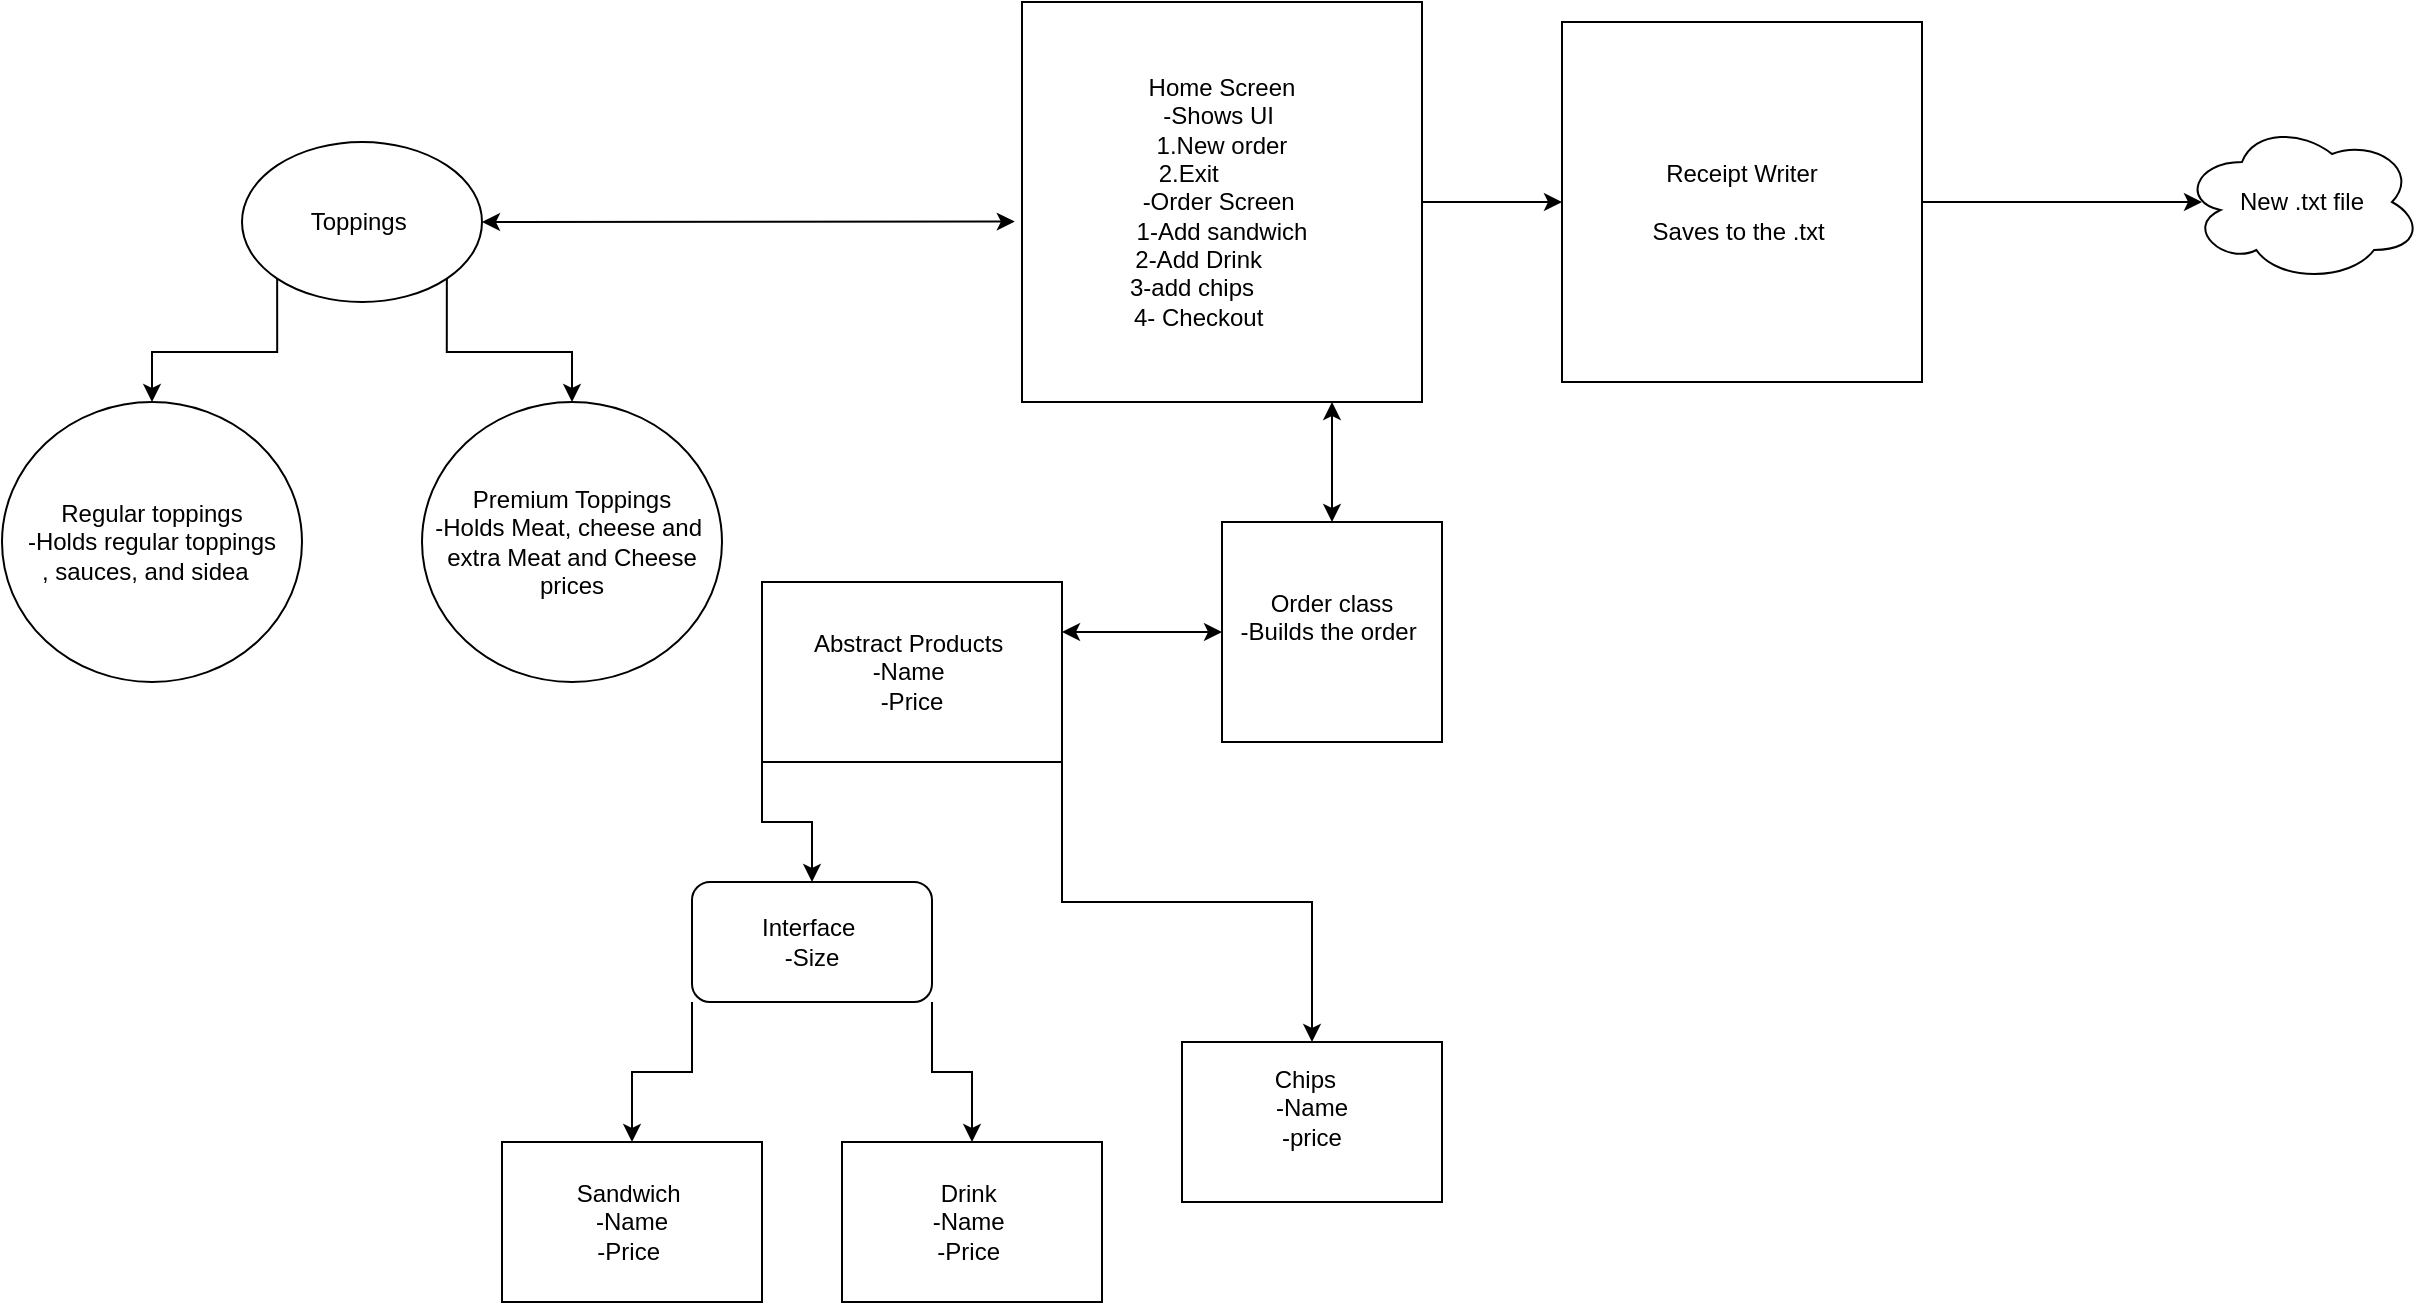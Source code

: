 <mxfile version="24.4.8" type="github">
  <diagram name="Page-1" id="N0bXBx3RlmEXDFfYEyNw">
    <mxGraphModel dx="2820" dy="1126" grid="1" gridSize="10" guides="1" tooltips="1" connect="1" arrows="1" fold="1" page="1" pageScale="1" pageWidth="850" pageHeight="1100" math="0" shadow="0">
      <root>
        <mxCell id="0" />
        <mxCell id="1" parent="0" />
        <mxCell id="gsM55SC9kWJRWx1CDYMP-1" value="Home Screen&lt;div&gt;-Shows UI&amp;nbsp;&lt;/div&gt;&lt;div&gt;1.New order&lt;/div&gt;&lt;div&gt;2.Exit&amp;nbsp; &amp;nbsp; &amp;nbsp; &amp;nbsp; &amp;nbsp;&amp;nbsp;&lt;/div&gt;&lt;div&gt;-Order Screen&amp;nbsp;&lt;/div&gt;&lt;div&gt;1-Add sandwich&lt;/div&gt;&lt;div&gt;2-Add Drink&amp;nbsp; &amp;nbsp; &amp;nbsp; &amp;nbsp;&lt;/div&gt;&lt;div&gt;3-add chips&amp;nbsp; &amp;nbsp; &amp;nbsp; &amp;nbsp; &amp;nbsp;&lt;/div&gt;&lt;div&gt;4- Checkout&amp;nbsp; &amp;nbsp; &amp;nbsp; &amp;nbsp;&lt;/div&gt;" style="whiteSpace=wrap;html=1;aspect=fixed;" vertex="1" parent="1">
          <mxGeometry x="-340" y="90" width="200" height="200" as="geometry" />
        </mxCell>
        <mxCell id="gsM55SC9kWJRWx1CDYMP-2" value="New .txt file" style="ellipse;shape=cloud;whiteSpace=wrap;html=1;" vertex="1" parent="1">
          <mxGeometry x="240" y="150" width="120" height="80" as="geometry" />
        </mxCell>
        <mxCell id="gsM55SC9kWJRWx1CDYMP-3" value="Abstract Products&amp;nbsp;&lt;div&gt;-Name&amp;nbsp;&lt;/div&gt;&lt;div&gt;-Price&lt;/div&gt;" style="rounded=0;whiteSpace=wrap;html=1;" vertex="1" parent="1">
          <mxGeometry x="-470" y="380" width="150" height="90" as="geometry" />
        </mxCell>
        <mxCell id="gsM55SC9kWJRWx1CDYMP-4" value="&lt;div&gt;&lt;br&gt;&lt;/div&gt;Chips&amp;nbsp;&amp;nbsp;&lt;div&gt;-Name&lt;/div&gt;&lt;div&gt;&amp;nbsp;-price&amp;nbsp;&lt;/div&gt;&lt;div&gt;&lt;br&gt;&lt;/div&gt;&lt;div&gt;&lt;br&gt;&lt;/div&gt;" style="rounded=0;whiteSpace=wrap;html=1;" vertex="1" parent="1">
          <mxGeometry x="-260" y="610" width="130" height="80" as="geometry" />
        </mxCell>
        <mxCell id="gsM55SC9kWJRWx1CDYMP-5" value="Drink&amp;nbsp;&lt;div&gt;-Name&amp;nbsp;&lt;/div&gt;&lt;div&gt;-Price&amp;nbsp;&lt;/div&gt;" style="rounded=0;whiteSpace=wrap;html=1;" vertex="1" parent="1">
          <mxGeometry x="-430" y="660" width="130" height="80" as="geometry" />
        </mxCell>
        <mxCell id="gsM55SC9kWJRWx1CDYMP-9" value="Sandwich&amp;nbsp;&lt;div&gt;-Name&lt;/div&gt;&lt;div&gt;-Price&amp;nbsp;&lt;/div&gt;" style="rounded=0;whiteSpace=wrap;html=1;" vertex="1" parent="1">
          <mxGeometry x="-600" y="660" width="130" height="80" as="geometry" />
        </mxCell>
        <mxCell id="gsM55SC9kWJRWx1CDYMP-12" value="Interface&amp;nbsp;&lt;div&gt;-Size&lt;/div&gt;" style="rounded=1;whiteSpace=wrap;html=1;" vertex="1" parent="1">
          <mxGeometry x="-505" y="530" width="120" height="60" as="geometry" />
        </mxCell>
        <mxCell id="gsM55SC9kWJRWx1CDYMP-24" value="Order class&lt;div&gt;-Builds the order&amp;nbsp;&lt;br&gt;&lt;div&gt;&lt;br&gt;&lt;/div&gt;&lt;/div&gt;" style="whiteSpace=wrap;html=1;aspect=fixed;" vertex="1" parent="1">
          <mxGeometry x="-240" y="350" width="110" height="110" as="geometry" />
        </mxCell>
        <mxCell id="gsM55SC9kWJRWx1CDYMP-28" value="Toppings&amp;nbsp;" style="ellipse;whiteSpace=wrap;html=1;" vertex="1" parent="1">
          <mxGeometry x="-730" y="160" width="120" height="80" as="geometry" />
        </mxCell>
        <mxCell id="gsM55SC9kWJRWx1CDYMP-30" value="Regular toppings&lt;div&gt;-Holds regular toppings&lt;/div&gt;&lt;div&gt;, sauces, and sidea&amp;nbsp;&amp;nbsp;&lt;/div&gt;" style="ellipse;whiteSpace=wrap;html=1;" vertex="1" parent="1">
          <mxGeometry x="-850" y="290" width="150" height="140" as="geometry" />
        </mxCell>
        <mxCell id="gsM55SC9kWJRWx1CDYMP-31" value="Premium Toppings&lt;div&gt;-Holds Meat, cheese and&amp;nbsp;&lt;/div&gt;&lt;div&gt;extra Meat and Cheese&lt;/div&gt;&lt;div&gt;prices&lt;/div&gt;" style="ellipse;whiteSpace=wrap;html=1;" vertex="1" parent="1">
          <mxGeometry x="-640" y="290" width="150" height="140" as="geometry" />
        </mxCell>
        <mxCell id="gsM55SC9kWJRWx1CDYMP-45" value="" style="endArrow=classic;html=1;rounded=0;entryX=0.5;entryY=0;entryDx=0;entryDy=0;exitX=1;exitY=1;exitDx=0;exitDy=0;edgeStyle=orthogonalEdgeStyle;" edge="1" parent="1" source="gsM55SC9kWJRWx1CDYMP-3" target="gsM55SC9kWJRWx1CDYMP-4">
          <mxGeometry width="50" height="50" relative="1" as="geometry">
            <mxPoint x="-550" y="530" as="sourcePoint" />
            <mxPoint x="-500" y="480" as="targetPoint" />
          </mxGeometry>
        </mxCell>
        <mxCell id="gsM55SC9kWJRWx1CDYMP-46" value="" style="endArrow=classic;html=1;rounded=0;exitX=0;exitY=1;exitDx=0;exitDy=0;entryX=0.5;entryY=0;entryDx=0;entryDy=0;edgeStyle=orthogonalEdgeStyle;" edge="1" parent="1" source="gsM55SC9kWJRWx1CDYMP-3" target="gsM55SC9kWJRWx1CDYMP-12">
          <mxGeometry width="50" height="50" relative="1" as="geometry">
            <mxPoint x="-550" y="530" as="sourcePoint" />
            <mxPoint x="-500" y="480" as="targetPoint" />
          </mxGeometry>
        </mxCell>
        <mxCell id="gsM55SC9kWJRWx1CDYMP-47" value="" style="endArrow=classic;html=1;rounded=0;exitX=0;exitY=1;exitDx=0;exitDy=0;entryX=0.5;entryY=0;entryDx=0;entryDy=0;edgeStyle=orthogonalEdgeStyle;" edge="1" parent="1" source="gsM55SC9kWJRWx1CDYMP-12" target="gsM55SC9kWJRWx1CDYMP-9">
          <mxGeometry width="50" height="50" relative="1" as="geometry">
            <mxPoint x="-550" y="650" as="sourcePoint" />
            <mxPoint x="-500" y="600" as="targetPoint" />
          </mxGeometry>
        </mxCell>
        <mxCell id="gsM55SC9kWJRWx1CDYMP-48" value="" style="endArrow=classic;html=1;rounded=0;entryX=0.5;entryY=0;entryDx=0;entryDy=0;exitX=1;exitY=1;exitDx=0;exitDy=0;edgeStyle=orthogonalEdgeStyle;" edge="1" parent="1" source="gsM55SC9kWJRWx1CDYMP-12" target="gsM55SC9kWJRWx1CDYMP-5">
          <mxGeometry width="50" height="50" relative="1" as="geometry">
            <mxPoint x="-550" y="650" as="sourcePoint" />
            <mxPoint x="-500" y="600" as="targetPoint" />
          </mxGeometry>
        </mxCell>
        <mxCell id="gsM55SC9kWJRWx1CDYMP-49" value="" style="endArrow=classic;html=1;rounded=0;exitX=1;exitY=1;exitDx=0;exitDy=0;entryX=0.5;entryY=0;entryDx=0;entryDy=0;edgeStyle=orthogonalEdgeStyle;" edge="1" parent="1" source="gsM55SC9kWJRWx1CDYMP-28" target="gsM55SC9kWJRWx1CDYMP-31">
          <mxGeometry width="50" height="50" relative="1" as="geometry">
            <mxPoint x="-480" y="370" as="sourcePoint" />
            <mxPoint x="-430" y="320" as="targetPoint" />
          </mxGeometry>
        </mxCell>
        <mxCell id="gsM55SC9kWJRWx1CDYMP-51" value="" style="endArrow=classic;html=1;rounded=0;exitX=0;exitY=1;exitDx=0;exitDy=0;entryX=0.5;entryY=0;entryDx=0;entryDy=0;edgeStyle=orthogonalEdgeStyle;" edge="1" parent="1" source="gsM55SC9kWJRWx1CDYMP-28" target="gsM55SC9kWJRWx1CDYMP-30">
          <mxGeometry width="50" height="50" relative="1" as="geometry">
            <mxPoint x="-480" y="370" as="sourcePoint" />
            <mxPoint x="-430" y="320" as="targetPoint" />
          </mxGeometry>
        </mxCell>
        <mxCell id="gsM55SC9kWJRWx1CDYMP-54" value="" style="endArrow=classic;startArrow=classic;html=1;rounded=0;exitX=0.5;exitY=0;exitDx=0;exitDy=0;" edge="1" parent="1" source="gsM55SC9kWJRWx1CDYMP-24">
          <mxGeometry width="50" height="50" relative="1" as="geometry">
            <mxPoint x="-230" y="350" as="sourcePoint" />
            <mxPoint x="-185" y="290" as="targetPoint" />
          </mxGeometry>
        </mxCell>
        <mxCell id="gsM55SC9kWJRWx1CDYMP-64" style="edgeStyle=orthogonalEdgeStyle;rounded=0;orthogonalLoop=1;jettySize=auto;html=1;" edge="1" parent="1" source="gsM55SC9kWJRWx1CDYMP-56">
          <mxGeometry relative="1" as="geometry">
            <mxPoint x="250" y="190" as="targetPoint" />
          </mxGeometry>
        </mxCell>
        <mxCell id="gsM55SC9kWJRWx1CDYMP-56" value="Receipt Writer&lt;div&gt;&lt;br&gt;&lt;/div&gt;&lt;div&gt;Saves to the .txt&amp;nbsp;&lt;/div&gt;" style="whiteSpace=wrap;html=1;aspect=fixed;" vertex="1" parent="1">
          <mxGeometry x="-70" y="100" width="180" height="180" as="geometry" />
        </mxCell>
        <mxCell id="gsM55SC9kWJRWx1CDYMP-57" value="" style="endArrow=classic;html=1;rounded=0;exitX=1;exitY=0.5;exitDx=0;exitDy=0;entryX=0;entryY=0.5;entryDx=0;entryDy=0;" edge="1" parent="1" source="gsM55SC9kWJRWx1CDYMP-1" target="gsM55SC9kWJRWx1CDYMP-56">
          <mxGeometry width="50" height="50" relative="1" as="geometry">
            <mxPoint x="-270" y="270" as="sourcePoint" />
            <mxPoint x="-220" y="220" as="targetPoint" />
          </mxGeometry>
        </mxCell>
        <mxCell id="gsM55SC9kWJRWx1CDYMP-60" value="" style="endArrow=classic;startArrow=classic;html=1;rounded=0;exitX=1;exitY=0.5;exitDx=0;exitDy=0;entryX=-0.018;entryY=0.549;entryDx=0;entryDy=0;entryPerimeter=0;" edge="1" parent="1" source="gsM55SC9kWJRWx1CDYMP-28" target="gsM55SC9kWJRWx1CDYMP-1">
          <mxGeometry width="50" height="50" relative="1" as="geometry">
            <mxPoint x="-330" y="490" as="sourcePoint" />
            <mxPoint x="-280" y="440" as="targetPoint" />
          </mxGeometry>
        </mxCell>
        <mxCell id="gsM55SC9kWJRWx1CDYMP-61" value="" style="endArrow=classic;startArrow=classic;html=1;rounded=0;entryX=0;entryY=0.5;entryDx=0;entryDy=0;" edge="1" parent="1" target="gsM55SC9kWJRWx1CDYMP-24">
          <mxGeometry width="50" height="50" relative="1" as="geometry">
            <mxPoint x="-320" y="405" as="sourcePoint" />
            <mxPoint x="-280" y="440" as="targetPoint" />
          </mxGeometry>
        </mxCell>
      </root>
    </mxGraphModel>
  </diagram>
</mxfile>
